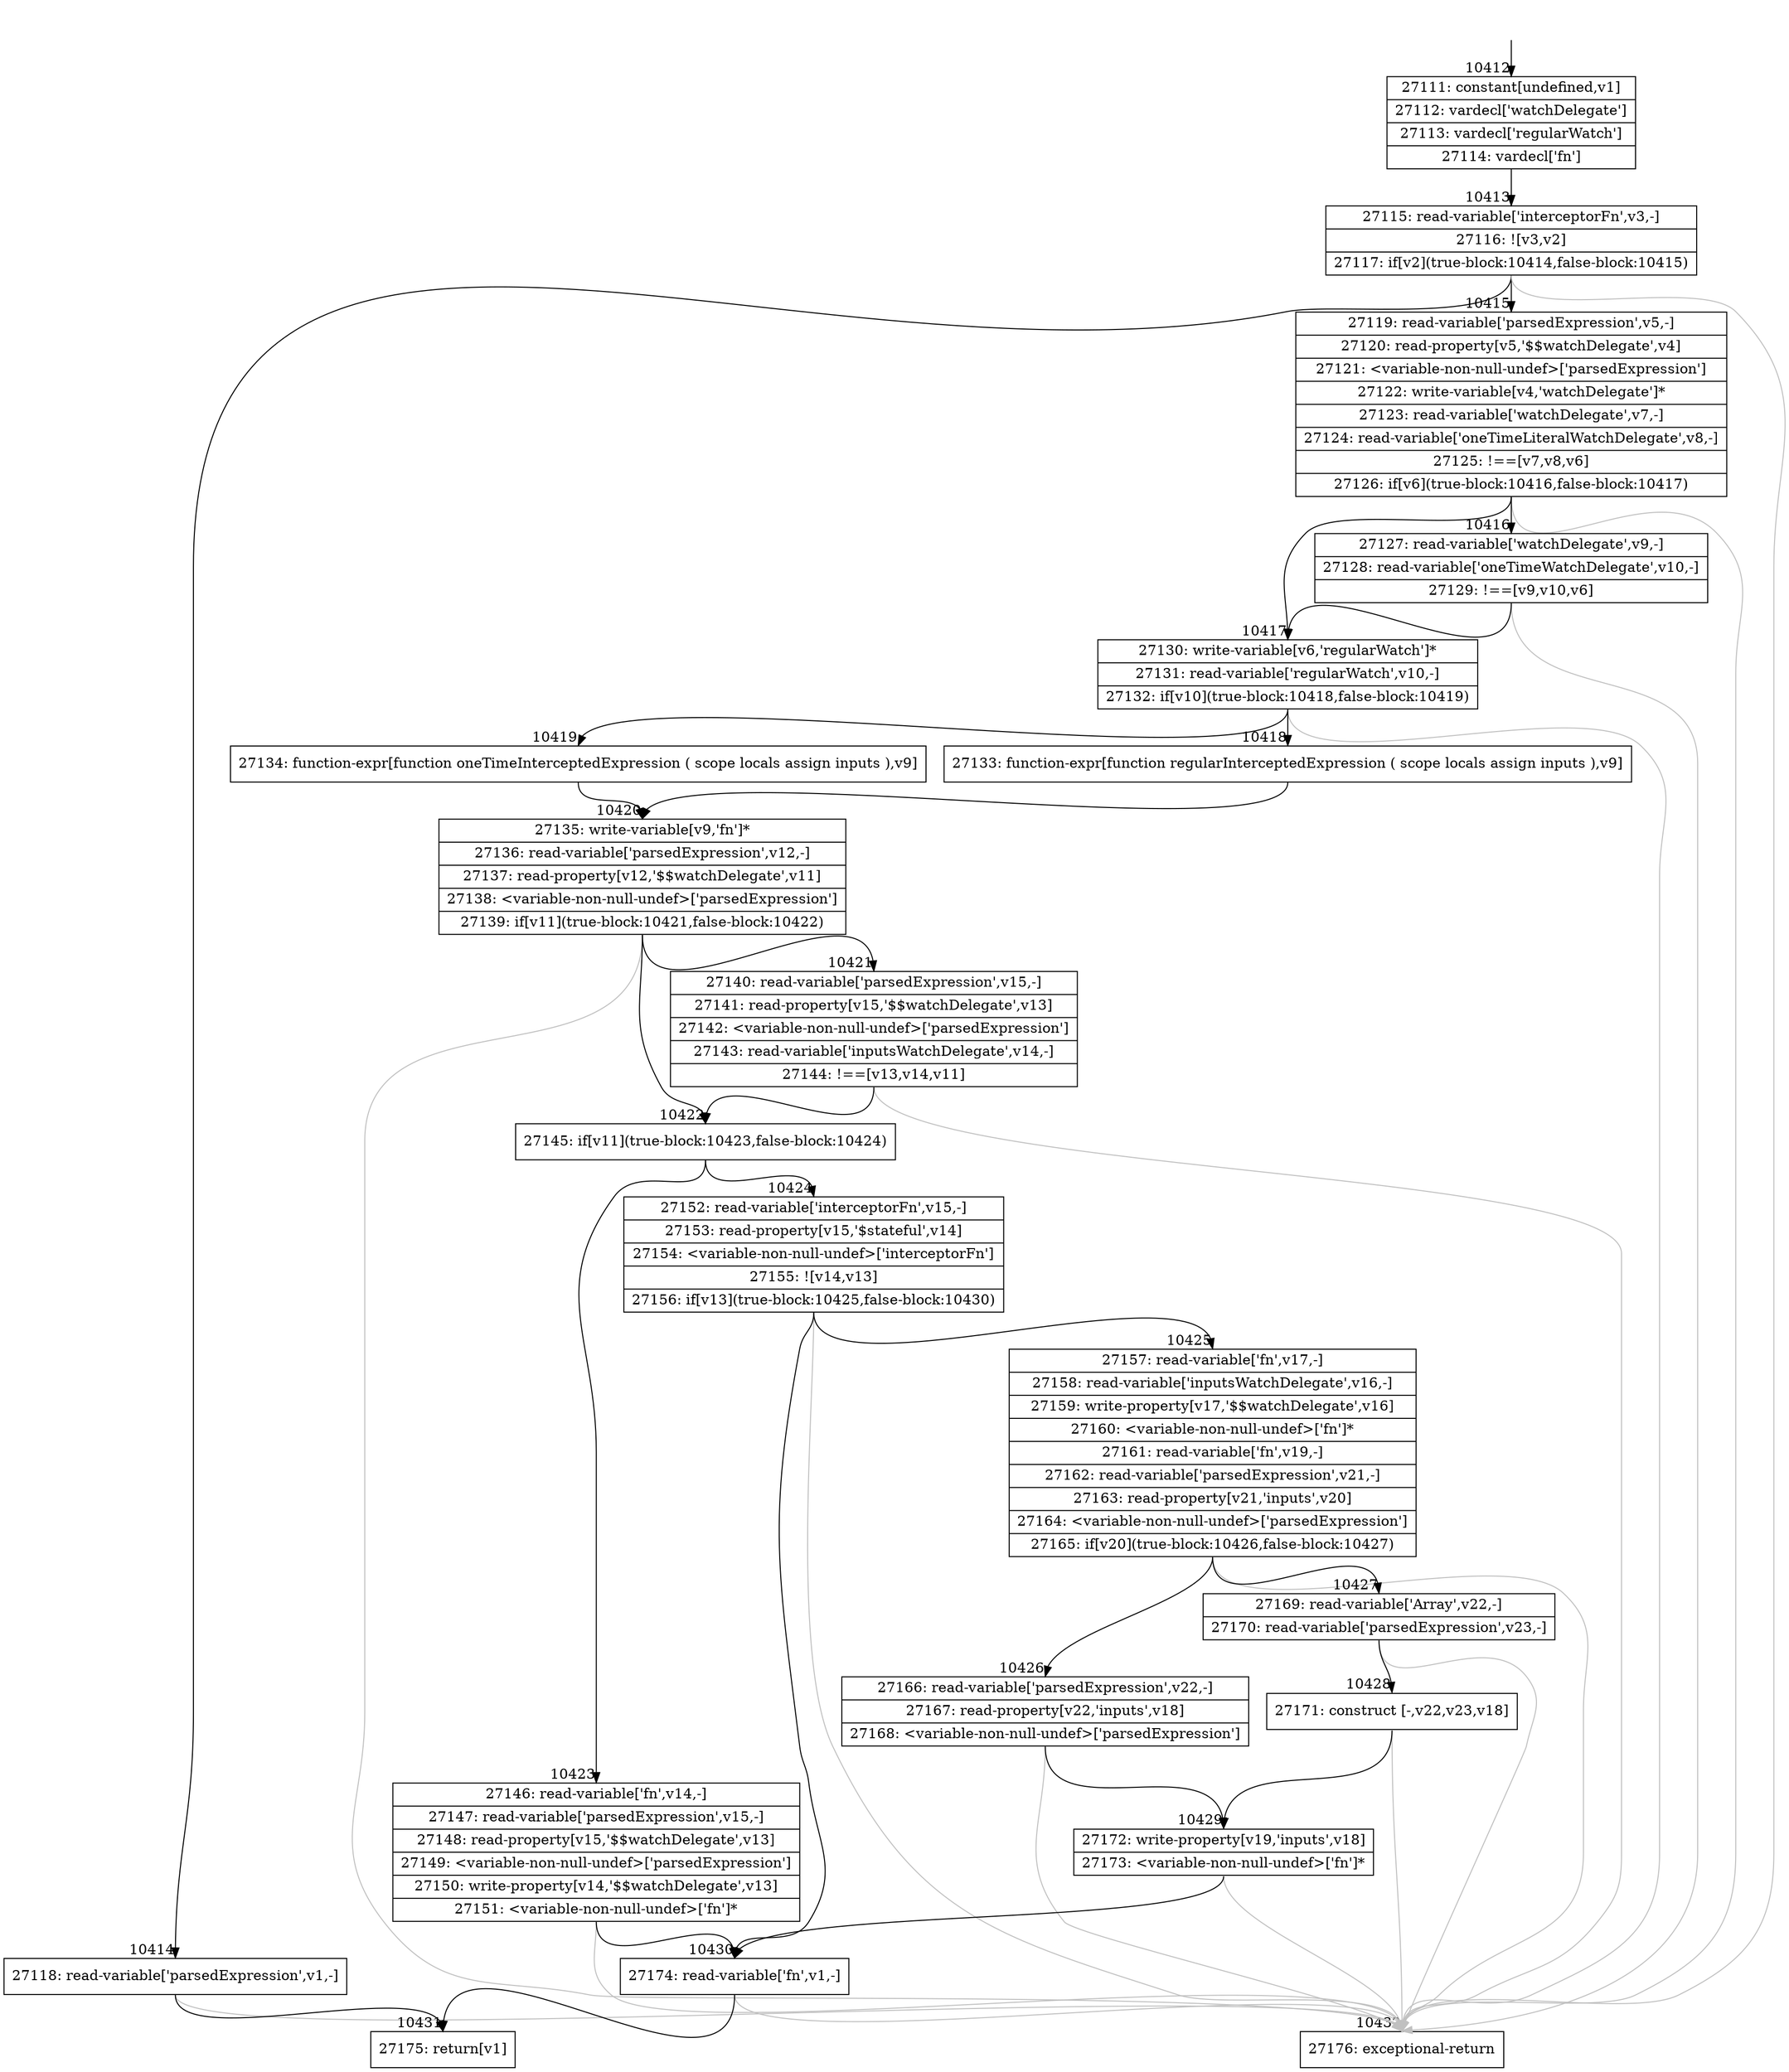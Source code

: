 digraph {
rankdir="TD"
BB_entry788[shape=none,label=""];
BB_entry788 -> BB10412 [tailport=s, headport=n, headlabel="    10412"]
BB10412 [shape=record label="{27111: constant[undefined,v1]|27112: vardecl['watchDelegate']|27113: vardecl['regularWatch']|27114: vardecl['fn']}" ] 
BB10412 -> BB10413 [tailport=s, headport=n, headlabel="      10413"]
BB10413 [shape=record label="{27115: read-variable['interceptorFn',v3,-]|27116: ![v3,v2]|27117: if[v2](true-block:10414,false-block:10415)}" ] 
BB10413 -> BB10414 [tailport=s, headport=n, headlabel="      10414"]
BB10413 -> BB10415 [tailport=s, headport=n, headlabel="      10415"]
BB10413 -> BB10432 [tailport=s, headport=n, color=gray, headlabel="      10432"]
BB10414 [shape=record label="{27118: read-variable['parsedExpression',v1,-]}" ] 
BB10414 -> BB10431 [tailport=s, headport=n, headlabel="      10431"]
BB10414 -> BB10432 [tailport=s, headport=n, color=gray]
BB10415 [shape=record label="{27119: read-variable['parsedExpression',v5,-]|27120: read-property[v5,'$$watchDelegate',v4]|27121: \<variable-non-null-undef\>['parsedExpression']|27122: write-variable[v4,'watchDelegate']*|27123: read-variable['watchDelegate',v7,-]|27124: read-variable['oneTimeLiteralWatchDelegate',v8,-]|27125: !==[v7,v8,v6]|27126: if[v6](true-block:10416,false-block:10417)}" ] 
BB10415 -> BB10417 [tailport=s, headport=n, headlabel="      10417"]
BB10415 -> BB10416 [tailport=s, headport=n, headlabel="      10416"]
BB10415 -> BB10432 [tailport=s, headport=n, color=gray]
BB10416 [shape=record label="{27127: read-variable['watchDelegate',v9,-]|27128: read-variable['oneTimeWatchDelegate',v10,-]|27129: !==[v9,v10,v6]}" ] 
BB10416 -> BB10417 [tailport=s, headport=n]
BB10416 -> BB10432 [tailport=s, headport=n, color=gray]
BB10417 [shape=record label="{27130: write-variable[v6,'regularWatch']*|27131: read-variable['regularWatch',v10,-]|27132: if[v10](true-block:10418,false-block:10419)}" ] 
BB10417 -> BB10418 [tailport=s, headport=n, headlabel="      10418"]
BB10417 -> BB10419 [tailport=s, headport=n, headlabel="      10419"]
BB10417 -> BB10432 [tailport=s, headport=n, color=gray]
BB10418 [shape=record label="{27133: function-expr[function regularInterceptedExpression ( scope locals assign inputs ),v9]}" ] 
BB10418 -> BB10420 [tailport=s, headport=n, headlabel="      10420"]
BB10419 [shape=record label="{27134: function-expr[function oneTimeInterceptedExpression ( scope locals assign inputs ),v9]}" ] 
BB10419 -> BB10420 [tailport=s, headport=n]
BB10420 [shape=record label="{27135: write-variable[v9,'fn']*|27136: read-variable['parsedExpression',v12,-]|27137: read-property[v12,'$$watchDelegate',v11]|27138: \<variable-non-null-undef\>['parsedExpression']|27139: if[v11](true-block:10421,false-block:10422)}" ] 
BB10420 -> BB10422 [tailport=s, headport=n, headlabel="      10422"]
BB10420 -> BB10421 [tailport=s, headport=n, headlabel="      10421"]
BB10420 -> BB10432 [tailport=s, headport=n, color=gray]
BB10421 [shape=record label="{27140: read-variable['parsedExpression',v15,-]|27141: read-property[v15,'$$watchDelegate',v13]|27142: \<variable-non-null-undef\>['parsedExpression']|27143: read-variable['inputsWatchDelegate',v14,-]|27144: !==[v13,v14,v11]}" ] 
BB10421 -> BB10422 [tailport=s, headport=n]
BB10421 -> BB10432 [tailport=s, headport=n, color=gray]
BB10422 [shape=record label="{27145: if[v11](true-block:10423,false-block:10424)}" ] 
BB10422 -> BB10423 [tailport=s, headport=n, headlabel="      10423"]
BB10422 -> BB10424 [tailport=s, headport=n, headlabel="      10424"]
BB10423 [shape=record label="{27146: read-variable['fn',v14,-]|27147: read-variable['parsedExpression',v15,-]|27148: read-property[v15,'$$watchDelegate',v13]|27149: \<variable-non-null-undef\>['parsedExpression']|27150: write-property[v14,'$$watchDelegate',v13]|27151: \<variable-non-null-undef\>['fn']*}" ] 
BB10423 -> BB10430 [tailport=s, headport=n, headlabel="      10430"]
BB10423 -> BB10432 [tailport=s, headport=n, color=gray]
BB10424 [shape=record label="{27152: read-variable['interceptorFn',v15,-]|27153: read-property[v15,'$stateful',v14]|27154: \<variable-non-null-undef\>['interceptorFn']|27155: ![v14,v13]|27156: if[v13](true-block:10425,false-block:10430)}" ] 
BB10424 -> BB10425 [tailport=s, headport=n, headlabel="      10425"]
BB10424 -> BB10430 [tailport=s, headport=n]
BB10424 -> BB10432 [tailport=s, headport=n, color=gray]
BB10425 [shape=record label="{27157: read-variable['fn',v17,-]|27158: read-variable['inputsWatchDelegate',v16,-]|27159: write-property[v17,'$$watchDelegate',v16]|27160: \<variable-non-null-undef\>['fn']*|27161: read-variable['fn',v19,-]|27162: read-variable['parsedExpression',v21,-]|27163: read-property[v21,'inputs',v20]|27164: \<variable-non-null-undef\>['parsedExpression']|27165: if[v20](true-block:10426,false-block:10427)}" ] 
BB10425 -> BB10426 [tailport=s, headport=n, headlabel="      10426"]
BB10425 -> BB10427 [tailport=s, headport=n, headlabel="      10427"]
BB10425 -> BB10432 [tailport=s, headport=n, color=gray]
BB10426 [shape=record label="{27166: read-variable['parsedExpression',v22,-]|27167: read-property[v22,'inputs',v18]|27168: \<variable-non-null-undef\>['parsedExpression']}" ] 
BB10426 -> BB10429 [tailport=s, headport=n, headlabel="      10429"]
BB10426 -> BB10432 [tailport=s, headport=n, color=gray]
BB10427 [shape=record label="{27169: read-variable['Array',v22,-]|27170: read-variable['parsedExpression',v23,-]}" ] 
BB10427 -> BB10428 [tailport=s, headport=n, headlabel="      10428"]
BB10427 -> BB10432 [tailport=s, headport=n, color=gray]
BB10428 [shape=record label="{27171: construct [-,v22,v23,v18]}" ] 
BB10428 -> BB10429 [tailport=s, headport=n]
BB10428 -> BB10432 [tailport=s, headport=n, color=gray]
BB10429 [shape=record label="{27172: write-property[v19,'inputs',v18]|27173: \<variable-non-null-undef\>['fn']*}" ] 
BB10429 -> BB10430 [tailport=s, headport=n]
BB10429 -> BB10432 [tailport=s, headport=n, color=gray]
BB10430 [shape=record label="{27174: read-variable['fn',v1,-]}" ] 
BB10430 -> BB10431 [tailport=s, headport=n]
BB10430 -> BB10432 [tailport=s, headport=n, color=gray]
BB10431 [shape=record label="{27175: return[v1]}" ] 
BB10432 [shape=record label="{27176: exceptional-return}" ] 
//#$~ 14250
}
